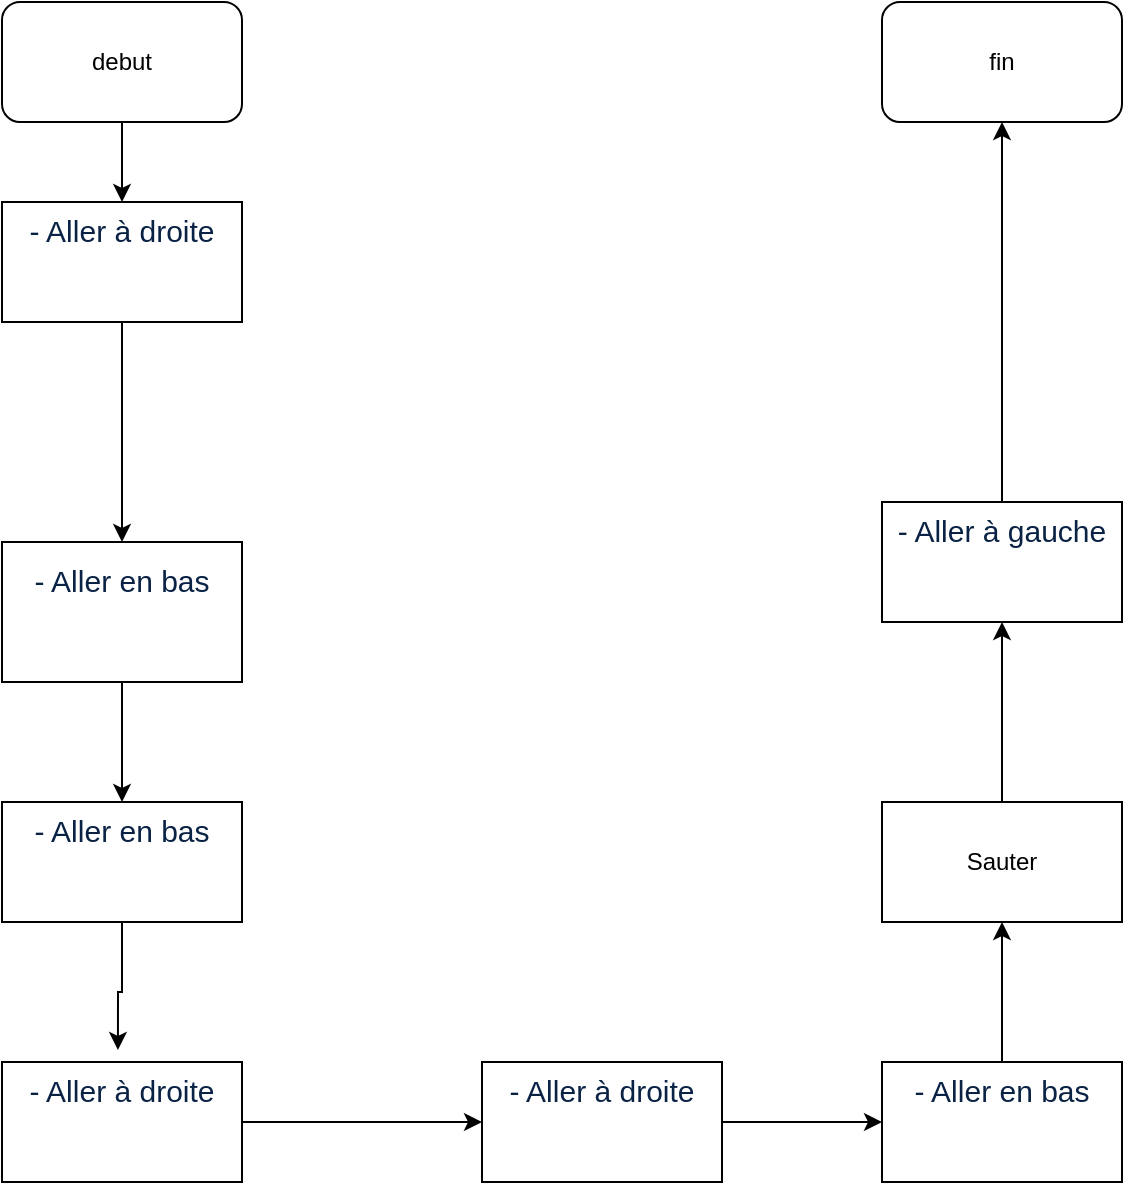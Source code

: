 <mxfile version="22.1.5" type="github">
  <diagram name="Page-1" id="ypgOx1mekBI13VPZVj5W">
    <mxGraphModel dx="1434" dy="758" grid="1" gridSize="10" guides="1" tooltips="1" connect="1" arrows="1" fold="1" page="1" pageScale="1" pageWidth="827" pageHeight="1169" math="0" shadow="0">
      <root>
        <mxCell id="0" />
        <mxCell id="1" parent="0" />
        <mxCell id="_VJCEfO5BTkLSHKS3nnu-10" style="edgeStyle=orthogonalEdgeStyle;rounded=0;orthogonalLoop=1;jettySize=auto;html=1;exitX=0.5;exitY=1;exitDx=0;exitDy=0;entryX=0.5;entryY=0;entryDx=0;entryDy=0;" edge="1" parent="1" source="_VJCEfO5BTkLSHKS3nnu-1" target="_VJCEfO5BTkLSHKS3nnu-2">
          <mxGeometry relative="1" as="geometry" />
        </mxCell>
        <mxCell id="_VJCEfO5BTkLSHKS3nnu-1" value="debut" style="rounded=1;whiteSpace=wrap;html=1;" vertex="1" parent="1">
          <mxGeometry x="220" y="90" width="120" height="60" as="geometry" />
        </mxCell>
        <mxCell id="_VJCEfO5BTkLSHKS3nnu-11" style="edgeStyle=orthogonalEdgeStyle;rounded=0;orthogonalLoop=1;jettySize=auto;html=1;exitX=0.5;exitY=1;exitDx=0;exitDy=0;entryX=0.5;entryY=0;entryDx=0;entryDy=0;" edge="1" parent="1" source="_VJCEfO5BTkLSHKS3nnu-2" target="_VJCEfO5BTkLSHKS3nnu-3">
          <mxGeometry relative="1" as="geometry" />
        </mxCell>
        <mxCell id="_VJCEfO5BTkLSHKS3nnu-2" value="&lt;p style=&quot;box-sizing: border-box; margin-top: 0px; margin-bottom: 1rem; color: rgb(10, 35, 69); font-family: Quicksand, sans-serif; font-size: 15px; text-align: left; background-color: rgb(255, 255, 255);&quot; id=&quot;yui_3_17_2_1_1701334009338_42&quot; class=&quot;western&quot;&gt;- Aller à droite&lt;/p&gt;&lt;div&gt;&lt;br&gt;&lt;/div&gt;" style="rounded=0;whiteSpace=wrap;html=1;" vertex="1" parent="1">
          <mxGeometry x="220" y="190" width="120" height="60" as="geometry" />
        </mxCell>
        <mxCell id="_VJCEfO5BTkLSHKS3nnu-12" style="edgeStyle=orthogonalEdgeStyle;rounded=0;orthogonalLoop=1;jettySize=auto;html=1;exitX=0.5;exitY=1;exitDx=0;exitDy=0;entryX=0.5;entryY=0;entryDx=0;entryDy=0;" edge="1" parent="1" source="_VJCEfO5BTkLSHKS3nnu-3" target="_VJCEfO5BTkLSHKS3nnu-4">
          <mxGeometry relative="1" as="geometry" />
        </mxCell>
        <mxCell id="_VJCEfO5BTkLSHKS3nnu-3" value="&lt;p style=&quot;box-sizing: border-box; margin-top: 0px; margin-bottom: 1rem; color: rgb(10, 35, 69); font-family: Quicksand, sans-serif; font-size: 15px; text-align: left; background-color: rgb(255, 255, 255);&quot; id=&quot;yui_3_17_2_1_1701334009338_43&quot; class=&quot;western&quot;&gt;- Aller en bas&lt;/p&gt;&lt;div&gt;&lt;br&gt;&lt;/div&gt;" style="rounded=0;whiteSpace=wrap;html=1;" vertex="1" parent="1">
          <mxGeometry x="220" y="360" width="120" height="70" as="geometry" />
        </mxCell>
        <mxCell id="_VJCEfO5BTkLSHKS3nnu-4" value="&lt;p style=&quot;box-sizing: border-box; margin-top: 0px; margin-bottom: 1rem; color: rgb(10, 35, 69); font-family: Quicksand, sans-serif; font-size: 15px; text-align: left; background-color: rgb(255, 255, 255);&quot; id=&quot;yui_3_17_2_1_1701334009338_43&quot; class=&quot;western&quot;&gt;- Aller en bas&lt;/p&gt;&lt;div&gt;&lt;br&gt;&lt;/div&gt;" style="rounded=0;whiteSpace=wrap;html=1;" vertex="1" parent="1">
          <mxGeometry x="220" y="490" width="120" height="60" as="geometry" />
        </mxCell>
        <mxCell id="_VJCEfO5BTkLSHKS3nnu-17" style="edgeStyle=orthogonalEdgeStyle;rounded=0;orthogonalLoop=1;jettySize=auto;html=1;exitX=0.5;exitY=0;exitDx=0;exitDy=0;entryX=0.5;entryY=1;entryDx=0;entryDy=0;" edge="1" parent="1" source="_VJCEfO5BTkLSHKS3nnu-5" target="_VJCEfO5BTkLSHKS3nnu-6">
          <mxGeometry relative="1" as="geometry" />
        </mxCell>
        <mxCell id="_VJCEfO5BTkLSHKS3nnu-5" value="Sauter" style="rounded=0;whiteSpace=wrap;html=1;" vertex="1" parent="1">
          <mxGeometry x="660" y="490" width="120" height="60" as="geometry" />
        </mxCell>
        <mxCell id="_VJCEfO5BTkLSHKS3nnu-20" style="edgeStyle=orthogonalEdgeStyle;rounded=0;orthogonalLoop=1;jettySize=auto;html=1;exitX=0.5;exitY=0;exitDx=0;exitDy=0;entryX=0.5;entryY=1;entryDx=0;entryDy=0;" edge="1" parent="1" source="_VJCEfO5BTkLSHKS3nnu-6" target="_VJCEfO5BTkLSHKS3nnu-18">
          <mxGeometry relative="1" as="geometry" />
        </mxCell>
        <mxCell id="_VJCEfO5BTkLSHKS3nnu-6" value="&lt;p style=&quot;box-sizing: border-box; margin-top: 0px; margin-bottom: 1rem; color: rgb(10, 35, 69); font-family: Quicksand, sans-serif; font-size: 15px; text-align: left; background-color: rgb(255, 255, 255);&quot; id=&quot;yui_3_17_2_1_1701334009338_45&quot; class=&quot;western&quot;&gt;- Aller à gauche&lt;/p&gt;&lt;div&gt;&lt;br&gt;&lt;/div&gt;" style="rounded=0;whiteSpace=wrap;html=1;" vertex="1" parent="1">
          <mxGeometry x="660" y="340" width="120" height="60" as="geometry" />
        </mxCell>
        <mxCell id="_VJCEfO5BTkLSHKS3nnu-15" style="edgeStyle=orthogonalEdgeStyle;rounded=0;orthogonalLoop=1;jettySize=auto;html=1;exitX=1;exitY=0.5;exitDx=0;exitDy=0;" edge="1" parent="1" source="_VJCEfO5BTkLSHKS3nnu-7" target="_VJCEfO5BTkLSHKS3nnu-9">
          <mxGeometry relative="1" as="geometry" />
        </mxCell>
        <mxCell id="_VJCEfO5BTkLSHKS3nnu-7" value="&lt;p style=&quot;box-sizing: border-box; margin-top: 0px; margin-bottom: 1rem; color: rgb(10, 35, 69); font-family: Quicksand, sans-serif; font-size: 15px; text-align: left; background-color: rgb(255, 255, 255);&quot; id=&quot;yui_3_17_2_1_1701334009338_42&quot; class=&quot;western&quot;&gt;- Aller à droite&lt;/p&gt;&lt;div&gt;&lt;br&gt;&lt;/div&gt;" style="rounded=0;whiteSpace=wrap;html=1;" vertex="1" parent="1">
          <mxGeometry x="460" y="620" width="120" height="60" as="geometry" />
        </mxCell>
        <mxCell id="_VJCEfO5BTkLSHKS3nnu-14" style="edgeStyle=orthogonalEdgeStyle;rounded=0;orthogonalLoop=1;jettySize=auto;html=1;exitX=1;exitY=0.5;exitDx=0;exitDy=0;entryX=0;entryY=0.5;entryDx=0;entryDy=0;" edge="1" parent="1" source="_VJCEfO5BTkLSHKS3nnu-8" target="_VJCEfO5BTkLSHKS3nnu-7">
          <mxGeometry relative="1" as="geometry" />
        </mxCell>
        <mxCell id="_VJCEfO5BTkLSHKS3nnu-8" value="&lt;p style=&quot;box-sizing: border-box; margin-top: 0px; margin-bottom: 1rem; color: rgb(10, 35, 69); font-family: Quicksand, sans-serif; font-size: 15px; text-align: left; background-color: rgb(255, 255, 255);&quot; id=&quot;yui_3_17_2_1_1701334009338_42&quot; class=&quot;western&quot;&gt;- Aller à droite&lt;/p&gt;&lt;div&gt;&lt;br&gt;&lt;/div&gt;" style="rounded=0;whiteSpace=wrap;html=1;" vertex="1" parent="1">
          <mxGeometry x="220" y="620" width="120" height="60" as="geometry" />
        </mxCell>
        <mxCell id="_VJCEfO5BTkLSHKS3nnu-16" style="edgeStyle=orthogonalEdgeStyle;rounded=0;orthogonalLoop=1;jettySize=auto;html=1;exitX=0.5;exitY=0;exitDx=0;exitDy=0;entryX=0.5;entryY=1;entryDx=0;entryDy=0;" edge="1" parent="1" source="_VJCEfO5BTkLSHKS3nnu-9" target="_VJCEfO5BTkLSHKS3nnu-5">
          <mxGeometry relative="1" as="geometry">
            <mxPoint x="720" y="560" as="targetPoint" />
          </mxGeometry>
        </mxCell>
        <mxCell id="_VJCEfO5BTkLSHKS3nnu-9" value="&lt;p style=&quot;box-sizing: border-box; margin-top: 0px; margin-bottom: 1rem; color: rgb(10, 35, 69); font-family: Quicksand, sans-serif; font-size: 15px; text-align: left; background-color: rgb(255, 255, 255);&quot; id=&quot;yui_3_17_2_1_1701334009338_43&quot; class=&quot;western&quot;&gt;- Aller en bas&lt;/p&gt;&lt;div&gt;&lt;br&gt;&lt;/div&gt;" style="rounded=0;whiteSpace=wrap;html=1;" vertex="1" parent="1">
          <mxGeometry x="660" y="620" width="120" height="60" as="geometry" />
        </mxCell>
        <mxCell id="_VJCEfO5BTkLSHKS3nnu-13" style="edgeStyle=orthogonalEdgeStyle;rounded=0;orthogonalLoop=1;jettySize=auto;html=1;exitX=0.5;exitY=1;exitDx=0;exitDy=0;entryX=0.483;entryY=-0.1;entryDx=0;entryDy=0;entryPerimeter=0;" edge="1" parent="1" source="_VJCEfO5BTkLSHKS3nnu-4" target="_VJCEfO5BTkLSHKS3nnu-8">
          <mxGeometry relative="1" as="geometry" />
        </mxCell>
        <mxCell id="_VJCEfO5BTkLSHKS3nnu-18" value="fin" style="rounded=1;whiteSpace=wrap;html=1;" vertex="1" parent="1">
          <mxGeometry x="660" y="90" width="120" height="60" as="geometry" />
        </mxCell>
      </root>
    </mxGraphModel>
  </diagram>
</mxfile>
